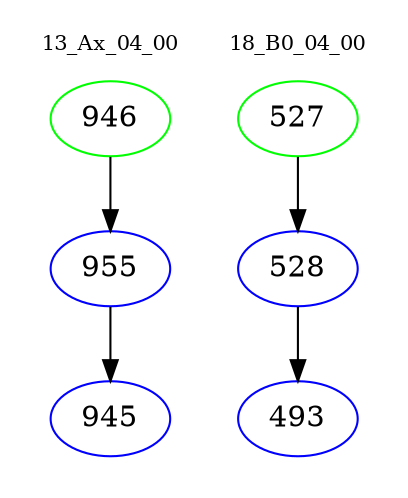 digraph{
subgraph cluster_0 {
color = white
label = "13_Ax_04_00";
fontsize=10;
T0_946 [label="946", color="green"]
T0_946 -> T0_955 [color="black"]
T0_955 [label="955", color="blue"]
T0_955 -> T0_945 [color="black"]
T0_945 [label="945", color="blue"]
}
subgraph cluster_1 {
color = white
label = "18_B0_04_00";
fontsize=10;
T1_527 [label="527", color="green"]
T1_527 -> T1_528 [color="black"]
T1_528 [label="528", color="blue"]
T1_528 -> T1_493 [color="black"]
T1_493 [label="493", color="blue"]
}
}
